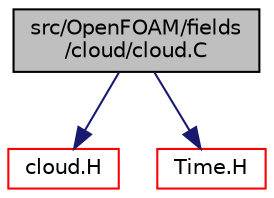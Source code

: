 digraph "src/OpenFOAM/fields/cloud/cloud.C"
{
  bgcolor="transparent";
  edge [fontname="Helvetica",fontsize="10",labelfontname="Helvetica",labelfontsize="10"];
  node [fontname="Helvetica",fontsize="10",shape=record];
  Node1 [label="src/OpenFOAM/fields\l/cloud/cloud.C",height=0.2,width=0.4,color="black", fillcolor="grey75", style="filled", fontcolor="black"];
  Node1 -> Node2 [color="midnightblue",fontsize="10",style="solid",fontname="Helvetica"];
  Node2 [label="cloud.H",height=0.2,width=0.4,color="red",URL="$a08192.html"];
  Node1 -> Node3 [color="midnightblue",fontsize="10",style="solid",fontname="Helvetica"];
  Node3 [label="Time.H",height=0.2,width=0.4,color="red",URL="$a08162.html"];
}
